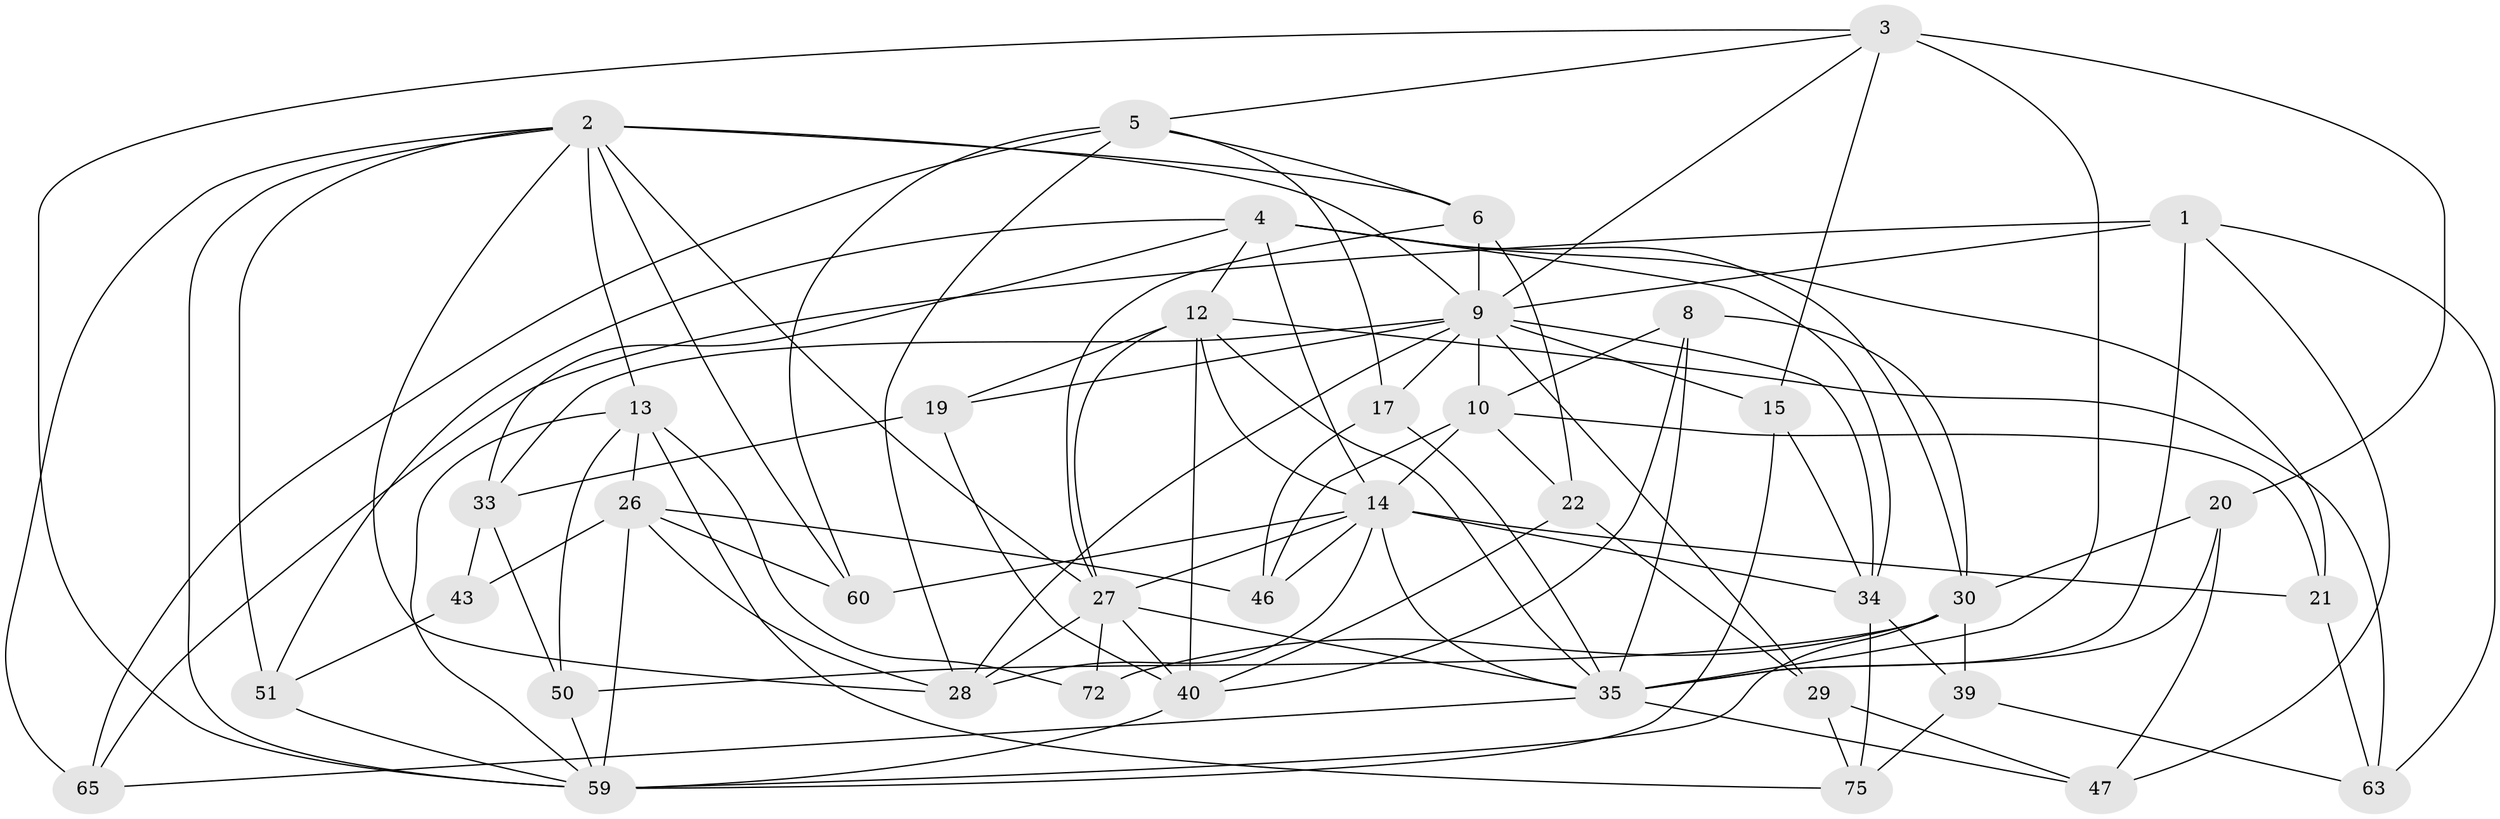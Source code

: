 // original degree distribution, {4: 1.0}
// Generated by graph-tools (version 1.1) at 2025/20/03/04/25 18:20:40]
// undirected, 39 vertices, 108 edges
graph export_dot {
graph [start="1"]
  node [color=gray90,style=filled];
  1 [super="+11"];
  2 [super="+24+7"];
  3 [super="+25"];
  4 [super="+23"];
  5 [super="+16"];
  6 [super="+70"];
  8;
  9 [super="+18+37"];
  10 [super="+41"];
  12 [super="+62+58"];
  13 [super="+53"];
  14 [super="+42+49"];
  15;
  17;
  19;
  20;
  21;
  22;
  26 [super="+76+38"];
  27 [super="+31+45"];
  28 [super="+56"];
  29;
  30 [super="+57"];
  33 [super="+54"];
  34 [super="+52"];
  35 [super="+66+69+48"];
  39;
  40 [super="+67"];
  43;
  46;
  47;
  50;
  51;
  59 [super="+71+61"];
  60;
  63;
  65;
  72;
  75;
  1 -- 47;
  1 -- 35;
  1 -- 65;
  1 -- 63;
  1 -- 9 [weight=2];
  2 -- 28;
  2 -- 6;
  2 -- 65;
  2 -- 51;
  2 -- 60;
  2 -- 59;
  2 -- 27;
  2 -- 9 [weight=2];
  2 -- 13;
  3 -- 15;
  3 -- 20;
  3 -- 59;
  3 -- 35;
  3 -- 5;
  3 -- 9;
  4 -- 21;
  4 -- 34;
  4 -- 33;
  4 -- 51;
  4 -- 12 [weight=2];
  4 -- 14;
  4 -- 30;
  5 -- 17;
  5 -- 28;
  5 -- 6;
  5 -- 65;
  5 -- 60;
  6 -- 22;
  6 -- 27;
  6 -- 9 [weight=2];
  8 -- 10;
  8 -- 30;
  8 -- 35;
  8 -- 40;
  9 -- 33 [weight=2];
  9 -- 34;
  9 -- 17;
  9 -- 19;
  9 -- 10;
  9 -- 28;
  9 -- 29;
  9 -- 15;
  10 -- 46;
  10 -- 14;
  10 -- 21;
  10 -- 22;
  12 -- 19;
  12 -- 35;
  12 -- 40;
  12 -- 27;
  12 -- 14;
  12 -- 63;
  13 -- 75;
  13 -- 72;
  13 -- 50;
  13 -- 59;
  13 -- 26;
  14 -- 28;
  14 -- 46;
  14 -- 21;
  14 -- 34;
  14 -- 35;
  14 -- 27;
  14 -- 60;
  15 -- 59;
  15 -- 34;
  17 -- 46;
  17 -- 35;
  19 -- 40;
  19 -- 33;
  20 -- 47;
  20 -- 35;
  20 -- 30;
  21 -- 63;
  22 -- 29;
  22 -- 40;
  26 -- 43 [weight=2];
  26 -- 46;
  26 -- 59 [weight=2];
  26 -- 28;
  26 -- 60;
  27 -- 28;
  27 -- 72;
  27 -- 40;
  27 -- 35;
  29 -- 75;
  29 -- 47;
  30 -- 72 [weight=2];
  30 -- 39;
  30 -- 50;
  30 -- 59;
  33 -- 50;
  33 -- 43;
  34 -- 75;
  34 -- 39;
  35 -- 65;
  35 -- 47;
  39 -- 63;
  39 -- 75;
  40 -- 59;
  43 -- 51;
  50 -- 59;
  51 -- 59;
}

